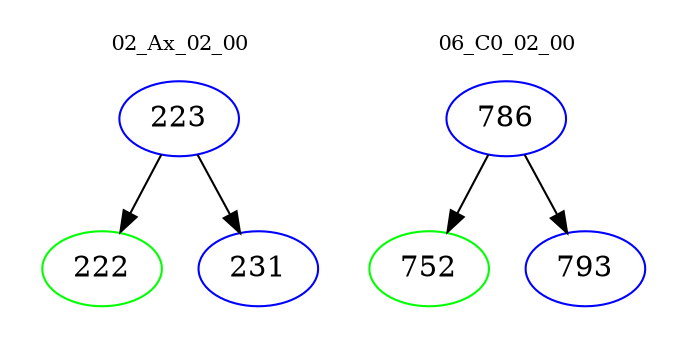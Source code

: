 digraph{
subgraph cluster_0 {
color = white
label = "02_Ax_02_00";
fontsize=10;
T0_223 [label="223", color="blue"]
T0_223 -> T0_222 [color="black"]
T0_222 [label="222", color="green"]
T0_223 -> T0_231 [color="black"]
T0_231 [label="231", color="blue"]
}
subgraph cluster_1 {
color = white
label = "06_C0_02_00";
fontsize=10;
T1_786 [label="786", color="blue"]
T1_786 -> T1_752 [color="black"]
T1_752 [label="752", color="green"]
T1_786 -> T1_793 [color="black"]
T1_793 [label="793", color="blue"]
}
}

